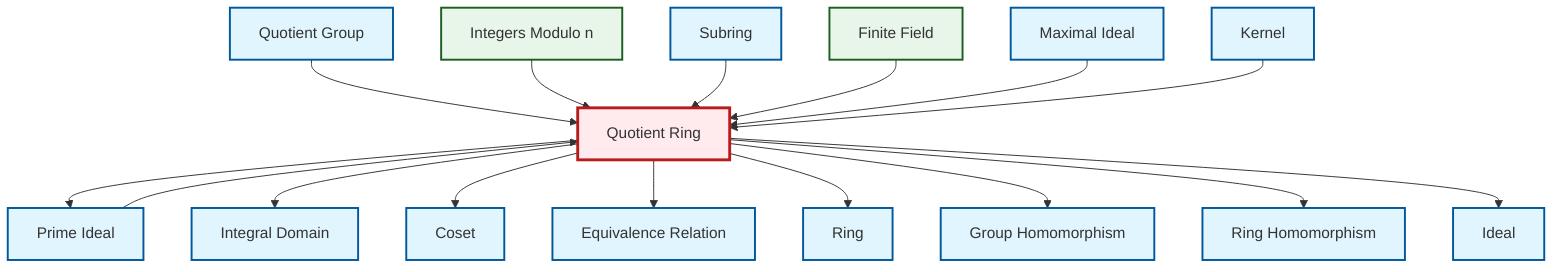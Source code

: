 graph TD
    classDef definition fill:#e1f5fe,stroke:#01579b,stroke-width:2px
    classDef theorem fill:#f3e5f5,stroke:#4a148c,stroke-width:2px
    classDef axiom fill:#fff3e0,stroke:#e65100,stroke-width:2px
    classDef example fill:#e8f5e9,stroke:#1b5e20,stroke-width:2px
    classDef current fill:#ffebee,stroke:#b71c1c,stroke-width:3px
    def-equivalence-relation["Equivalence Relation"]:::definition
    def-homomorphism["Group Homomorphism"]:::definition
    def-integral-domain["Integral Domain"]:::definition
    def-maximal-ideal["Maximal Ideal"]:::definition
    def-quotient-group["Quotient Group"]:::definition
    def-quotient-ring["Quotient Ring"]:::definition
    ex-finite-field["Finite Field"]:::example
    def-kernel["Kernel"]:::definition
    def-coset["Coset"]:::definition
    def-ring-homomorphism["Ring Homomorphism"]:::definition
    def-ring["Ring"]:::definition
    def-prime-ideal["Prime Ideal"]:::definition
    def-subring["Subring"]:::definition
    def-ideal["Ideal"]:::definition
    ex-quotient-integers-mod-n["Integers Modulo n"]:::example
    def-quotient-ring --> def-prime-ideal
    def-quotient-ring --> def-integral-domain
    def-quotient-group --> def-quotient-ring
    def-quotient-ring --> def-coset
    def-quotient-ring --> def-equivalence-relation
    def-quotient-ring --> def-ring
    def-prime-ideal --> def-quotient-ring
    ex-quotient-integers-mod-n --> def-quotient-ring
    def-subring --> def-quotient-ring
    ex-finite-field --> def-quotient-ring
    def-quotient-ring --> def-homomorphism
    def-maximal-ideal --> def-quotient-ring
    def-quotient-ring --> def-ring-homomorphism
    def-quotient-ring --> def-ideal
    def-kernel --> def-quotient-ring
    class def-quotient-ring current